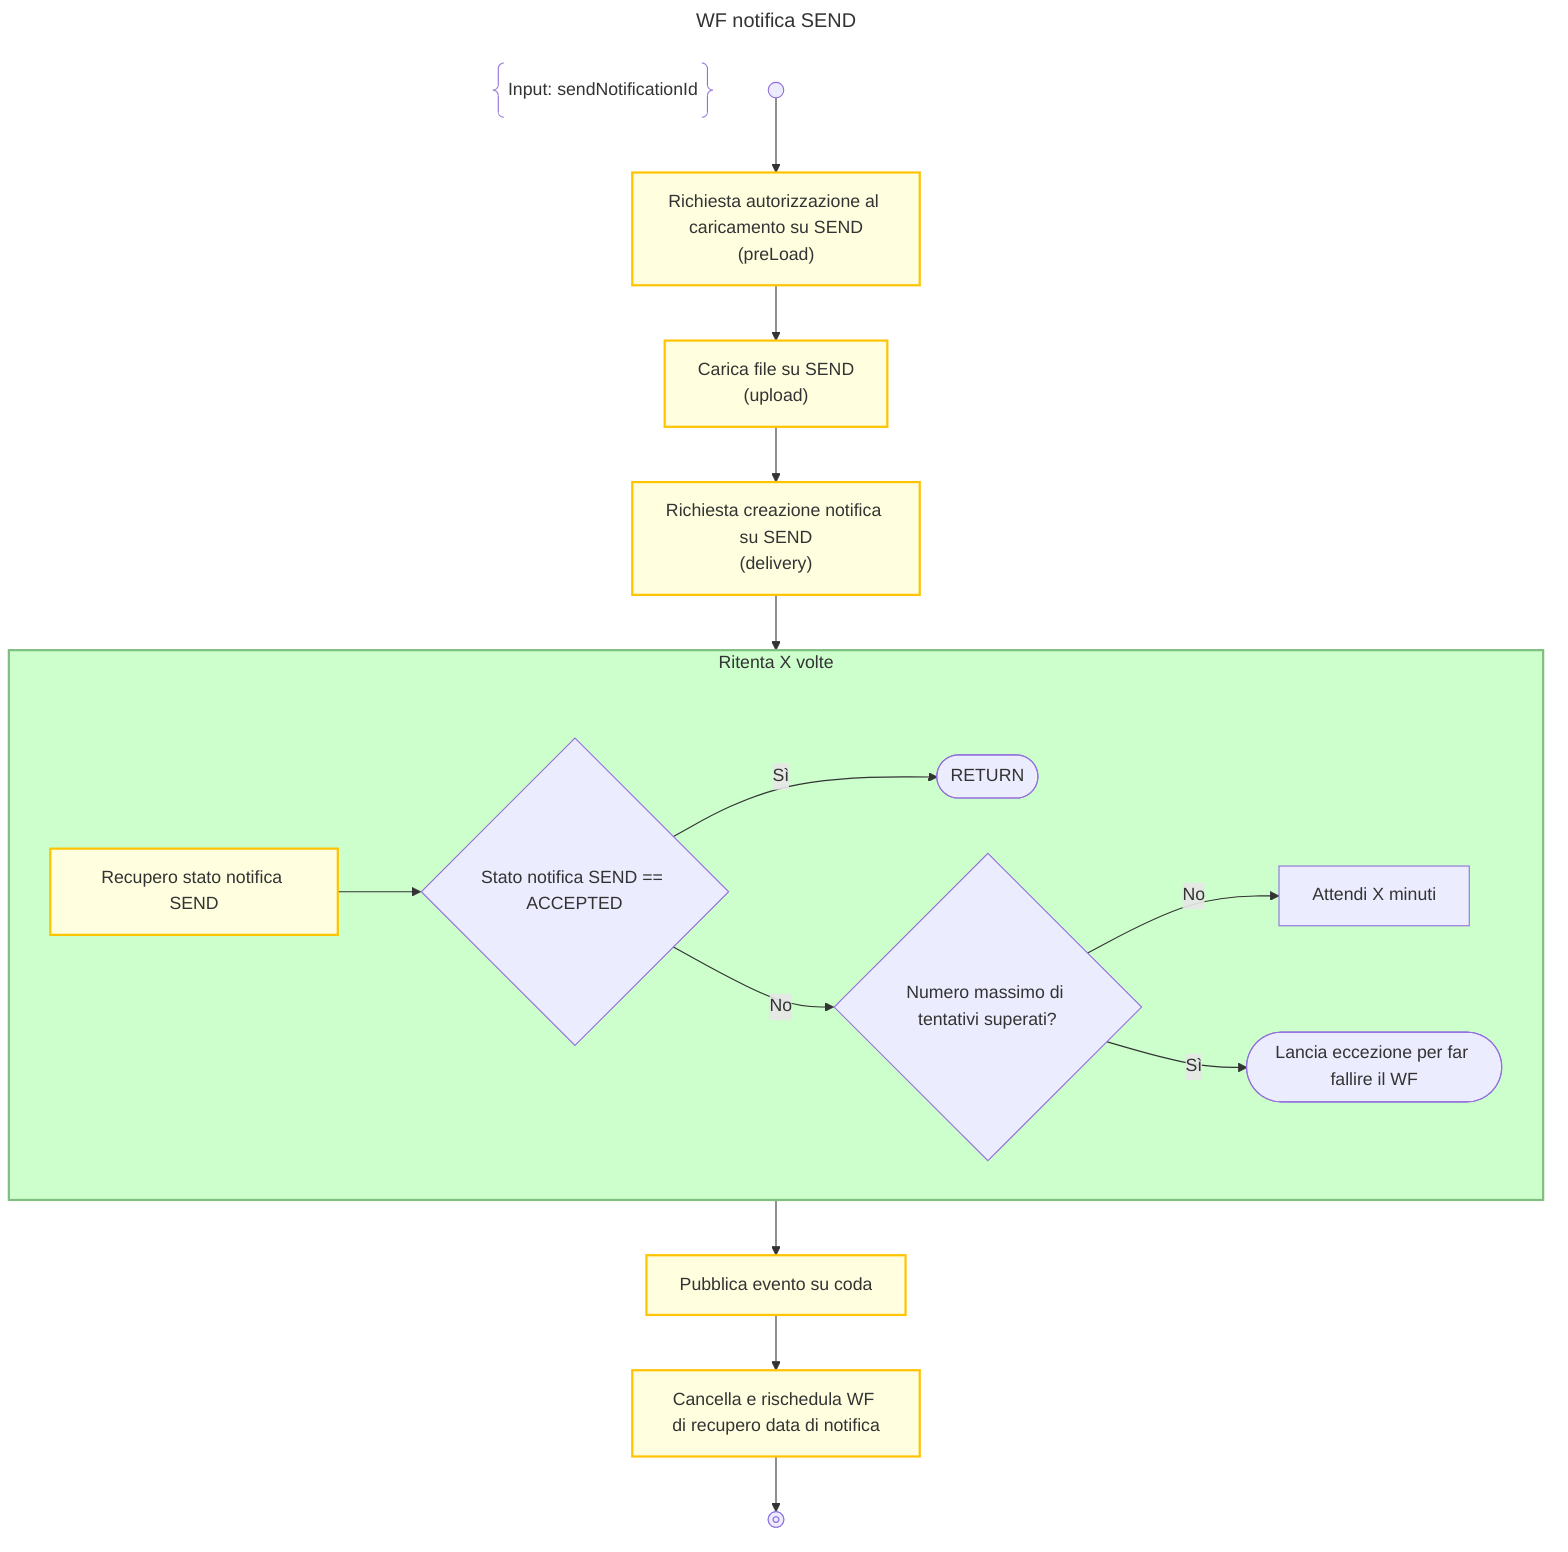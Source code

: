 ---
title: WF notifica SEND
---
flowchart TD
    DESCRIPTION@{ shape: braces, label: "Input: sendNotificationId" }
    START@{shape: start} -->
    PRELOAD_SEND:::activity@{label: "Richiesta autorizzazione al caricamento su SEND<BR/>(preLoad)"} -->
    UPLOAD_SEND:::activity@{label: "Carica file su SEND<BR/>(upload)"} -->
    DELIVERY_SEND:::activity@{label: "Richiesta creazione notifica su SEND<BR/>(delivery)"} -->
    WAIT_SEND_ACCEPTANCE_LOOP -->
    PUBLISH_EVENT:::activity@{label: "Pubblica evento su coda"} -->
    SCHEDULE_NOTIFICATION_DATE_RETRIEVE:::activity@{label: "Cancella e rischedula WF di recupero data di notifica"} -->
    END@{shape: stop}

    subgraph WAIT_SEND_ACCEPTANCE_LOOP["Ritenta X volte"]
        RETRIEVE_SEND_STATUS:::activity@{label: "Recupero stato notifica SEND"} -->
        IS_ACCEPTED{"Stato notifica SEND == ACCEPTED"} -->
        |Sì|RETURN@{shape: terminal}

        IS_ACCEPTED -->
        |No|IS_TOO_MANY_RETRY{"Numero massimo di tentativi superati?"} -->
        |No|WAIT["Attendi X minuti"]

        IS_TOO_MANY_RETRY -->
        |Sì|THROW_TOO_MANY_ATTEMPTS_ERROR@{shape: terminal, label: "Lancia eccezione per far fallire il WF"}
    end
    class WAIT_SEND_ACCEPTANCE_LOOP loop

    classDef disable display:none;
    classDef activity fill:#FFFFE0, stroke:#ffc300, stroke-width:2px;
    classDef loop fill:#CCFFCC, stroke:#7FBF7F, stroke-width:2px, padding-bottom: 5px;